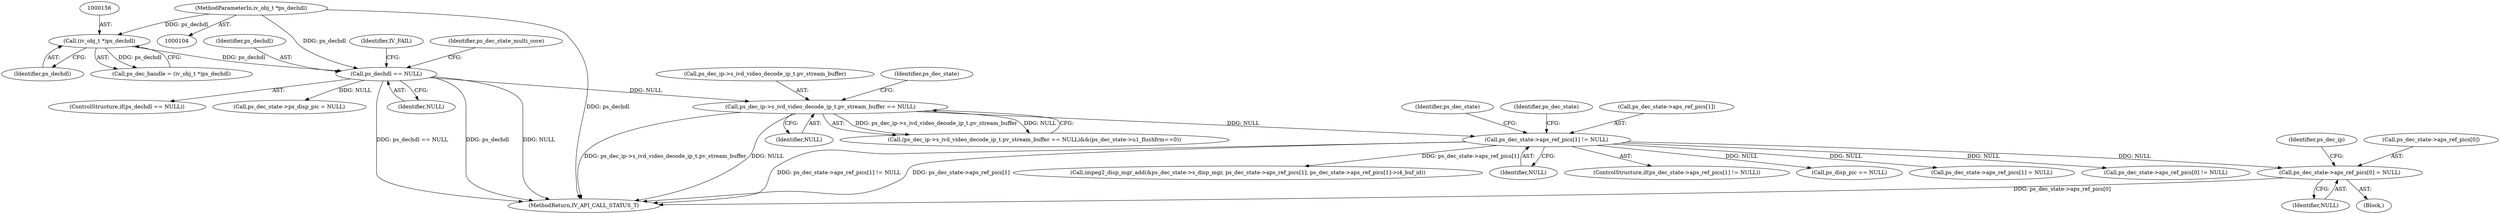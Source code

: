digraph "0_Android_a86eb798d077b9b25c8f8c77e3c02c2f287c1ce7@array" {
"1000425" [label="(Call,ps_dec_state->aps_ref_pics[0] = NULL)"];
"1000369" [label="(Call,ps_dec_state->aps_ref_pics[1] != NULL)"];
"1000265" [label="(Call,ps_dec_ip->s_ivd_video_decode_ip_t.pv_stream_buffer == NULL)"];
"1000159" [label="(Call,ps_dechdl == NULL)"];
"1000155" [label="(Call,(iv_obj_t *)ps_dechdl)"];
"1000105" [label="(MethodParameterIn,iv_obj_t *ps_dechdl)"];
"1000481" [label="(Identifier,ps_dec_ip)"];
"1000160" [label="(Identifier,ps_dechdl)"];
"1000425" [label="(Call,ps_dec_state->aps_ref_pics[0] = NULL)"];
"1000431" [label="(Identifier,NULL)"];
"1000153" [label="(Call,ps_dec_handle = (iv_obj_t *)ps_dechdl)"];
"1000157" [label="(Identifier,ps_dechdl)"];
"1000418" [label="(Call,ps_dec_state->aps_ref_pics[1] = NULL)"];
"1000434" [label="(Call,ps_dec_state->aps_ref_pics[0] != NULL)"];
"1000158" [label="(ControlStructure,if(ps_dechdl == NULL))"];
"1000239" [label="(Call,ps_dec_state->ps_disp_pic = NULL)"];
"1000274" [label="(Identifier,ps_dec_state)"];
"1000380" [label="(Identifier,ps_dec_state)"];
"1000164" [label="(Identifier,IV_FAIL)"];
"1000105" [label="(MethodParameterIn,iv_obj_t *ps_dechdl)"];
"1000265" [label="(Call,ps_dec_ip->s_ivd_video_decode_ip_t.pv_stream_buffer == NULL)"];
"1000266" [label="(Call,ps_dec_ip->s_ivd_video_decode_ip_t.pv_stream_buffer)"];
"1000375" [label="(Identifier,NULL)"];
"1000271" [label="(Identifier,NULL)"];
"1000161" [label="(Identifier,NULL)"];
"1000437" [label="(Identifier,ps_dec_state)"];
"1000376" [label="(Block,)"];
"1000369" [label="(Call,ps_dec_state->aps_ref_pics[1] != NULL)"];
"1000370" [label="(Call,ps_dec_state->aps_ref_pics[1])"];
"1000264" [label="(Call,(ps_dec_ip->s_ivd_video_decode_ip_t.pv_stream_buffer == NULL)&&(ps_dec_state->u1_flushfrm==0))"];
"1000159" [label="(Call,ps_dechdl == NULL)"];
"1000426" [label="(Call,ps_dec_state->aps_ref_pics[0])"];
"1000377" [label="(Call,impeg2_disp_mgr_add(&ps_dec_state->s_disp_mgr, ps_dec_state->aps_ref_pics[1], ps_dec_state->aps_ref_pics[1]->i4_buf_id))"];
"1000155" [label="(Call,(iv_obj_t *)ps_dechdl)"];
"1000166" [label="(Identifier,ps_dec_state_multi_core)"];
"1000368" [label="(ControlStructure,if(ps_dec_state->aps_ref_pics[1] != NULL))"];
"1001695" [label="(MethodReturn,IV_API_CALL_STATUS_T)"];
"1000511" [label="(Call,ps_disp_pic == NULL)"];
"1000425" -> "1000376"  [label="AST: "];
"1000425" -> "1000431"  [label="CFG: "];
"1000426" -> "1000425"  [label="AST: "];
"1000431" -> "1000425"  [label="AST: "];
"1000481" -> "1000425"  [label="CFG: "];
"1000425" -> "1001695"  [label="DDG: ps_dec_state->aps_ref_pics[0]"];
"1000369" -> "1000425"  [label="DDG: NULL"];
"1000369" -> "1000368"  [label="AST: "];
"1000369" -> "1000375"  [label="CFG: "];
"1000370" -> "1000369"  [label="AST: "];
"1000375" -> "1000369"  [label="AST: "];
"1000380" -> "1000369"  [label="CFG: "];
"1000437" -> "1000369"  [label="CFG: "];
"1000369" -> "1001695"  [label="DDG: ps_dec_state->aps_ref_pics[1] != NULL"];
"1000369" -> "1001695"  [label="DDG: ps_dec_state->aps_ref_pics[1]"];
"1000265" -> "1000369"  [label="DDG: NULL"];
"1000369" -> "1000377"  [label="DDG: ps_dec_state->aps_ref_pics[1]"];
"1000369" -> "1000418"  [label="DDG: NULL"];
"1000369" -> "1000434"  [label="DDG: NULL"];
"1000369" -> "1000511"  [label="DDG: NULL"];
"1000265" -> "1000264"  [label="AST: "];
"1000265" -> "1000271"  [label="CFG: "];
"1000266" -> "1000265"  [label="AST: "];
"1000271" -> "1000265"  [label="AST: "];
"1000274" -> "1000265"  [label="CFG: "];
"1000264" -> "1000265"  [label="CFG: "];
"1000265" -> "1001695"  [label="DDG: ps_dec_ip->s_ivd_video_decode_ip_t.pv_stream_buffer"];
"1000265" -> "1001695"  [label="DDG: NULL"];
"1000265" -> "1000264"  [label="DDG: ps_dec_ip->s_ivd_video_decode_ip_t.pv_stream_buffer"];
"1000265" -> "1000264"  [label="DDG: NULL"];
"1000159" -> "1000265"  [label="DDG: NULL"];
"1000159" -> "1000158"  [label="AST: "];
"1000159" -> "1000161"  [label="CFG: "];
"1000160" -> "1000159"  [label="AST: "];
"1000161" -> "1000159"  [label="AST: "];
"1000164" -> "1000159"  [label="CFG: "];
"1000166" -> "1000159"  [label="CFG: "];
"1000159" -> "1001695"  [label="DDG: ps_dechdl == NULL"];
"1000159" -> "1001695"  [label="DDG: ps_dechdl"];
"1000159" -> "1001695"  [label="DDG: NULL"];
"1000155" -> "1000159"  [label="DDG: ps_dechdl"];
"1000105" -> "1000159"  [label="DDG: ps_dechdl"];
"1000159" -> "1000239"  [label="DDG: NULL"];
"1000155" -> "1000153"  [label="AST: "];
"1000155" -> "1000157"  [label="CFG: "];
"1000156" -> "1000155"  [label="AST: "];
"1000157" -> "1000155"  [label="AST: "];
"1000153" -> "1000155"  [label="CFG: "];
"1000155" -> "1000153"  [label="DDG: ps_dechdl"];
"1000105" -> "1000155"  [label="DDG: ps_dechdl"];
"1000105" -> "1000104"  [label="AST: "];
"1000105" -> "1001695"  [label="DDG: ps_dechdl"];
}
